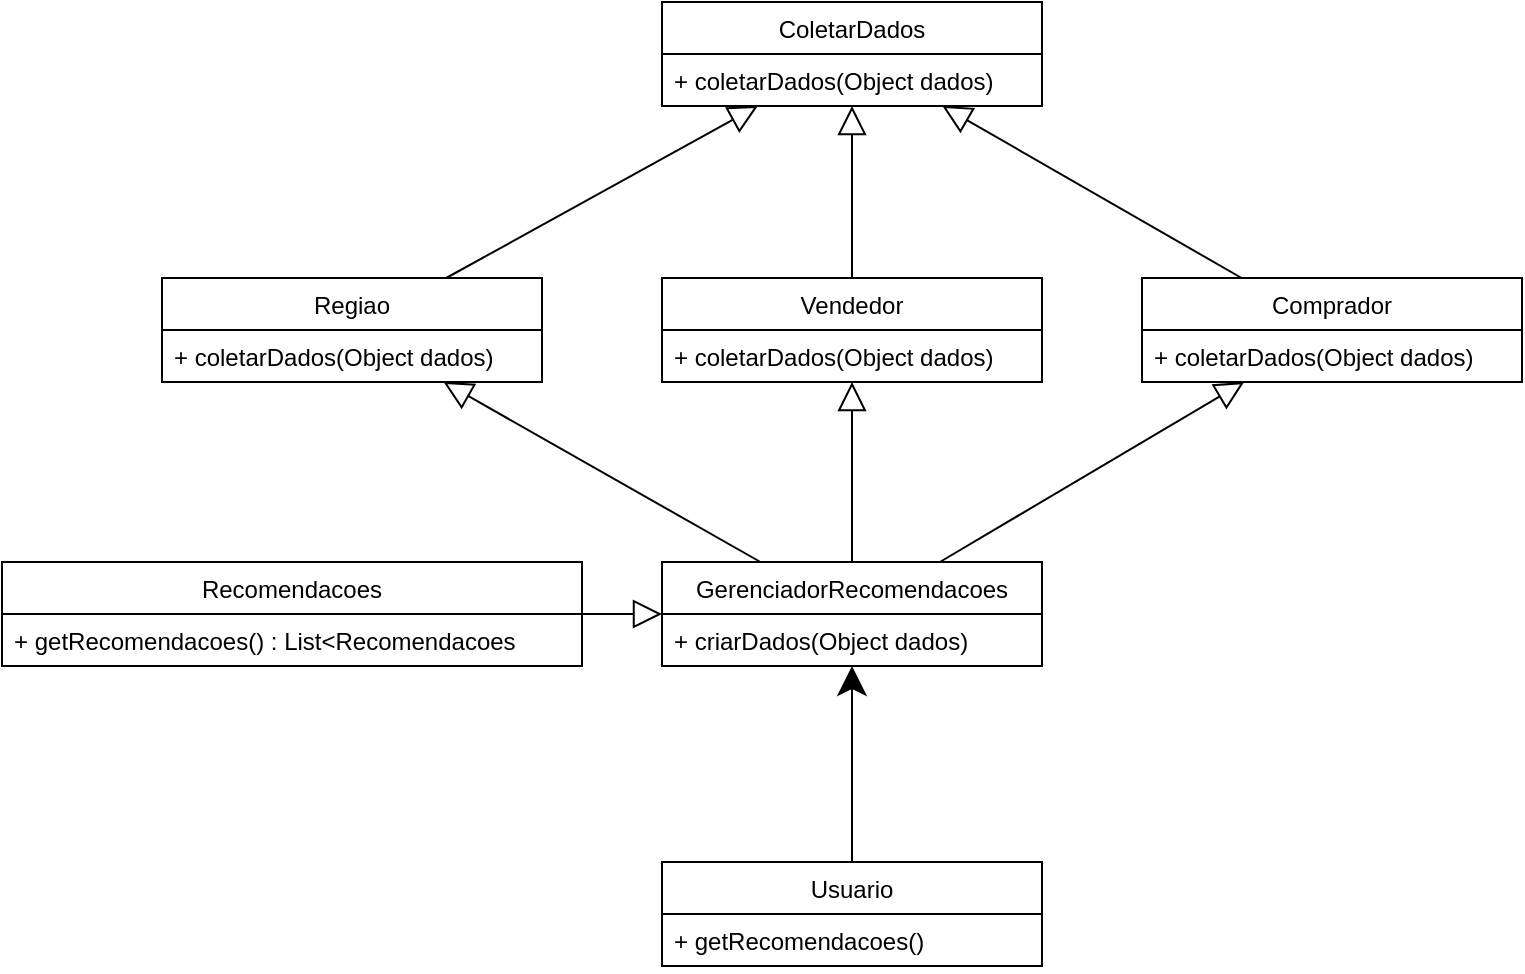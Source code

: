 <mxfile version="20.2.3" type="device"><diagram id="aQCUh4ZimZxPOn-cW5k6" name="Page-1"><mxGraphModel dx="830" dy="904" grid="1" gridSize="10" guides="1" tooltips="1" connect="1" arrows="1" fold="1" page="1" pageScale="1" pageWidth="850" pageHeight="1100" math="0" shadow="0"><root><mxCell id="0"/><mxCell id="1" parent="0"/><mxCell id="_ZPbBwZAuhHpK9Av4-AQ-1" value="ColetarDados" style="swimlane;fontStyle=0;childLayout=stackLayout;horizontal=1;startSize=26;fillColor=none;horizontalStack=0;resizeParent=1;resizeParentMax=0;resizeLast=0;collapsible=1;marginBottom=0;" vertex="1" parent="1"><mxGeometry x="330" y="190" width="190" height="52" as="geometry"/></mxCell><mxCell id="_ZPbBwZAuhHpK9Av4-AQ-4" value="+ coletarDados(Object dados)" style="text;strokeColor=none;fillColor=none;align=left;verticalAlign=top;spacingLeft=4;spacingRight=4;overflow=hidden;rotatable=0;points=[[0,0.5],[1,0.5]];portConstraint=eastwest;" vertex="1" parent="_ZPbBwZAuhHpK9Av4-AQ-1"><mxGeometry y="26" width="190" height="26" as="geometry"/></mxCell><mxCell id="_ZPbBwZAuhHpK9Av4-AQ-11" style="rounded=0;orthogonalLoop=1;jettySize=auto;html=1;endArrow=block;endFill=0;endSize=12;" edge="1" parent="1" source="_ZPbBwZAuhHpK9Av4-AQ-5" target="_ZPbBwZAuhHpK9Av4-AQ-1"><mxGeometry relative="1" as="geometry"/></mxCell><mxCell id="_ZPbBwZAuhHpK9Av4-AQ-5" value="Regiao" style="swimlane;fontStyle=0;childLayout=stackLayout;horizontal=1;startSize=26;fillColor=none;horizontalStack=0;resizeParent=1;resizeParentMax=0;resizeLast=0;collapsible=1;marginBottom=0;" vertex="1" parent="1"><mxGeometry x="80" y="328" width="190" height="52" as="geometry"/></mxCell><mxCell id="_ZPbBwZAuhHpK9Av4-AQ-6" value="+ coletarDados(Object dados)" style="text;strokeColor=none;fillColor=none;align=left;verticalAlign=top;spacingLeft=4;spacingRight=4;overflow=hidden;rotatable=0;points=[[0,0.5],[1,0.5]];portConstraint=eastwest;" vertex="1" parent="_ZPbBwZAuhHpK9Av4-AQ-5"><mxGeometry y="26" width="190" height="26" as="geometry"/></mxCell><mxCell id="_ZPbBwZAuhHpK9Av4-AQ-12" style="edgeStyle=none;rounded=0;orthogonalLoop=1;jettySize=auto;html=1;endArrow=block;endFill=0;endSize=12;" edge="1" parent="1" source="_ZPbBwZAuhHpK9Av4-AQ-7" target="_ZPbBwZAuhHpK9Av4-AQ-1"><mxGeometry relative="1" as="geometry"/></mxCell><mxCell id="_ZPbBwZAuhHpK9Av4-AQ-7" value="Vendedor" style="swimlane;fontStyle=0;childLayout=stackLayout;horizontal=1;startSize=26;fillColor=none;horizontalStack=0;resizeParent=1;resizeParentMax=0;resizeLast=0;collapsible=1;marginBottom=0;" vertex="1" parent="1"><mxGeometry x="330" y="328" width="190" height="52" as="geometry"/></mxCell><mxCell id="_ZPbBwZAuhHpK9Av4-AQ-8" value="+ coletarDados(Object dados)" style="text;strokeColor=none;fillColor=none;align=left;verticalAlign=top;spacingLeft=4;spacingRight=4;overflow=hidden;rotatable=0;points=[[0,0.5],[1,0.5]];portConstraint=eastwest;" vertex="1" parent="_ZPbBwZAuhHpK9Av4-AQ-7"><mxGeometry y="26" width="190" height="26" as="geometry"/></mxCell><mxCell id="_ZPbBwZAuhHpK9Av4-AQ-13" style="edgeStyle=none;rounded=0;orthogonalLoop=1;jettySize=auto;html=1;endArrow=block;endFill=0;endSize=12;" edge="1" parent="1" source="_ZPbBwZAuhHpK9Av4-AQ-9" target="_ZPbBwZAuhHpK9Av4-AQ-1"><mxGeometry relative="1" as="geometry"/></mxCell><mxCell id="_ZPbBwZAuhHpK9Av4-AQ-9" value="Comprador" style="swimlane;fontStyle=0;childLayout=stackLayout;horizontal=1;startSize=26;fillColor=none;horizontalStack=0;resizeParent=1;resizeParentMax=0;resizeLast=0;collapsible=1;marginBottom=0;" vertex="1" parent="1"><mxGeometry x="570" y="328" width="190" height="52" as="geometry"/></mxCell><mxCell id="_ZPbBwZAuhHpK9Av4-AQ-10" value="+ coletarDados(Object dados)" style="text;strokeColor=none;fillColor=none;align=left;verticalAlign=top;spacingLeft=4;spacingRight=4;overflow=hidden;rotatable=0;points=[[0,0.5],[1,0.5]];portConstraint=eastwest;" vertex="1" parent="_ZPbBwZAuhHpK9Av4-AQ-9"><mxGeometry y="26" width="190" height="26" as="geometry"/></mxCell><mxCell id="_ZPbBwZAuhHpK9Av4-AQ-27" value="" style="edgeStyle=none;rounded=0;orthogonalLoop=1;jettySize=auto;html=1;endArrow=block;endFill=0;endSize=12;" edge="1" parent="1" source="_ZPbBwZAuhHpK9Av4-AQ-25" target="_ZPbBwZAuhHpK9Av4-AQ-9"><mxGeometry relative="1" as="geometry"/></mxCell><mxCell id="_ZPbBwZAuhHpK9Av4-AQ-28" value="" style="edgeStyle=none;rounded=0;orthogonalLoop=1;jettySize=auto;html=1;endArrow=block;endFill=0;endSize=12;" edge="1" parent="1" source="_ZPbBwZAuhHpK9Av4-AQ-25" target="_ZPbBwZAuhHpK9Av4-AQ-5"><mxGeometry relative="1" as="geometry"/></mxCell><mxCell id="_ZPbBwZAuhHpK9Av4-AQ-29" value="" style="edgeStyle=none;rounded=0;orthogonalLoop=1;jettySize=auto;html=1;endArrow=block;endFill=0;endSize=12;" edge="1" parent="1" source="_ZPbBwZAuhHpK9Av4-AQ-25" target="_ZPbBwZAuhHpK9Av4-AQ-8"><mxGeometry relative="1" as="geometry"/></mxCell><mxCell id="_ZPbBwZAuhHpK9Av4-AQ-25" value="GerenciadorRecomendacoes" style="swimlane;fontStyle=0;childLayout=stackLayout;horizontal=1;startSize=26;fillColor=none;horizontalStack=0;resizeParent=1;resizeParentMax=0;resizeLast=0;collapsible=1;marginBottom=0;" vertex="1" parent="1"><mxGeometry x="330" y="470" width="190" height="52" as="geometry"/></mxCell><mxCell id="_ZPbBwZAuhHpK9Av4-AQ-26" value="+ criarDados(Object dados)" style="text;strokeColor=none;fillColor=none;align=left;verticalAlign=top;spacingLeft=4;spacingRight=4;overflow=hidden;rotatable=0;points=[[0,0.5],[1,0.5]];portConstraint=eastwest;" vertex="1" parent="_ZPbBwZAuhHpK9Av4-AQ-25"><mxGeometry y="26" width="190" height="26" as="geometry"/></mxCell><mxCell id="_ZPbBwZAuhHpK9Av4-AQ-32" value="" style="edgeStyle=none;rounded=0;orthogonalLoop=1;jettySize=auto;html=1;endArrow=block;endFill=0;endSize=12;" edge="1" parent="1" source="_ZPbBwZAuhHpK9Av4-AQ-30" target="_ZPbBwZAuhHpK9Av4-AQ-25"><mxGeometry relative="1" as="geometry"/></mxCell><mxCell id="_ZPbBwZAuhHpK9Av4-AQ-30" value="Recomendacoes" style="swimlane;fontStyle=0;childLayout=stackLayout;horizontal=1;startSize=26;fillColor=none;horizontalStack=0;resizeParent=1;resizeParentMax=0;resizeLast=0;collapsible=1;marginBottom=0;" vertex="1" parent="1"><mxGeometry y="470" width="290" height="52" as="geometry"/></mxCell><mxCell id="_ZPbBwZAuhHpK9Av4-AQ-31" value="+ getRecomendacoes() : List&lt;Recomendacoes" style="text;strokeColor=none;fillColor=none;align=left;verticalAlign=top;spacingLeft=4;spacingRight=4;overflow=hidden;rotatable=0;points=[[0,0.5],[1,0.5]];portConstraint=eastwest;" vertex="1" parent="_ZPbBwZAuhHpK9Av4-AQ-30"><mxGeometry y="26" width="290" height="26" as="geometry"/></mxCell><mxCell id="_ZPbBwZAuhHpK9Av4-AQ-35" style="edgeStyle=none;rounded=0;orthogonalLoop=1;jettySize=auto;html=1;endArrow=classic;endFill=1;endSize=12;" edge="1" parent="1" source="_ZPbBwZAuhHpK9Av4-AQ-33" target="_ZPbBwZAuhHpK9Av4-AQ-25"><mxGeometry relative="1" as="geometry"/></mxCell><mxCell id="_ZPbBwZAuhHpK9Av4-AQ-33" value="Usuario" style="swimlane;fontStyle=0;childLayout=stackLayout;horizontal=1;startSize=26;fillColor=none;horizontalStack=0;resizeParent=1;resizeParentMax=0;resizeLast=0;collapsible=1;marginBottom=0;" vertex="1" parent="1"><mxGeometry x="330" y="620" width="190" height="52" as="geometry"/></mxCell><mxCell id="_ZPbBwZAuhHpK9Av4-AQ-34" value="+ getRecomendacoes()" style="text;strokeColor=none;fillColor=none;align=left;verticalAlign=top;spacingLeft=4;spacingRight=4;overflow=hidden;rotatable=0;points=[[0,0.5],[1,0.5]];portConstraint=eastwest;" vertex="1" parent="_ZPbBwZAuhHpK9Av4-AQ-33"><mxGeometry y="26" width="190" height="26" as="geometry"/></mxCell></root></mxGraphModel></diagram></mxfile>